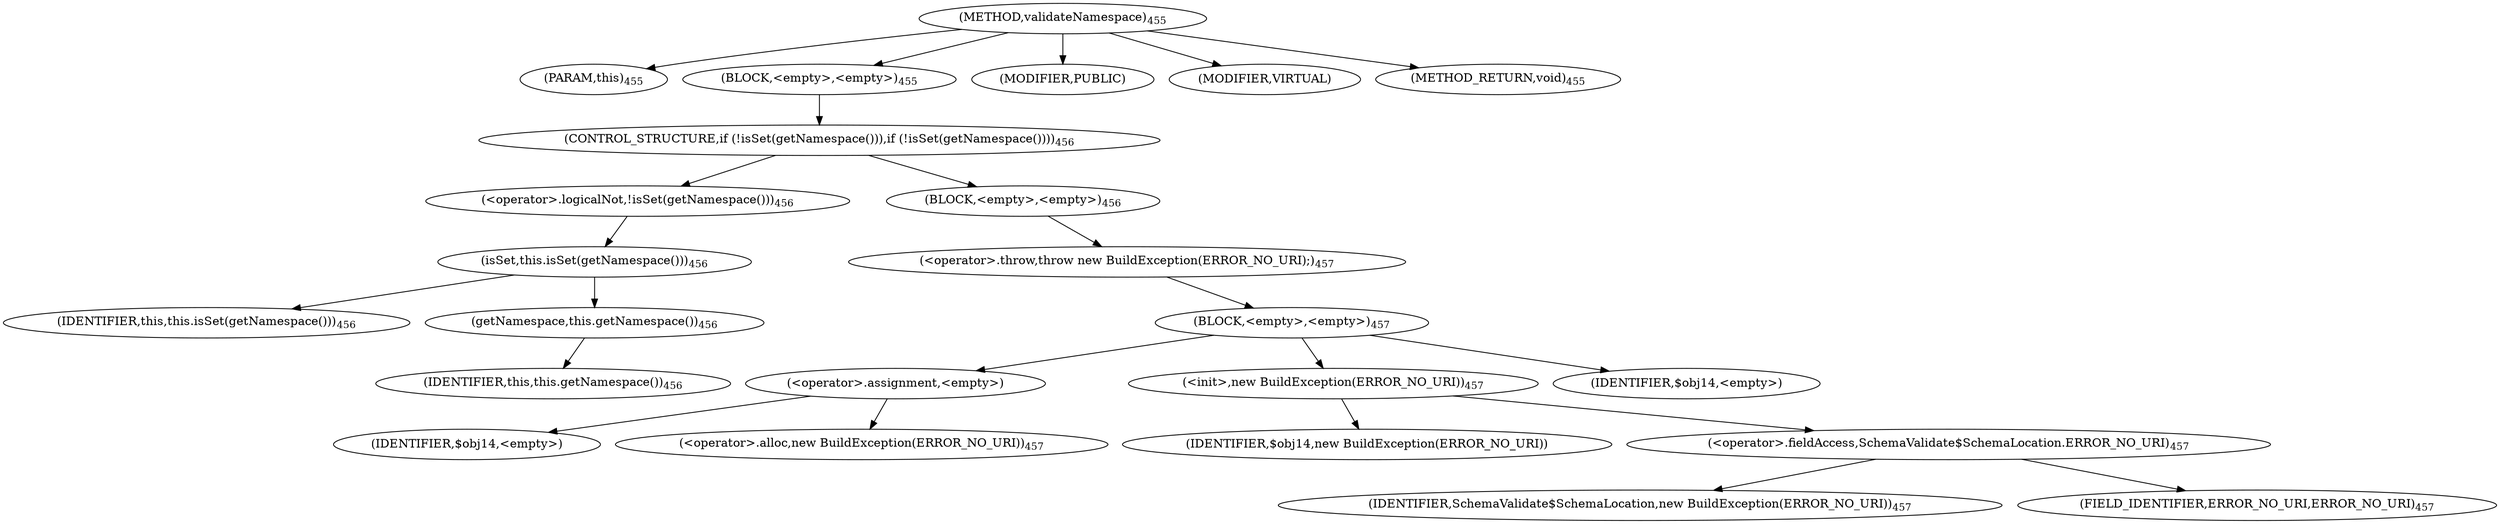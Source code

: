 digraph "validateNamespace" {  
"841" [label = <(METHOD,validateNamespace)<SUB>455</SUB>> ]
"61" [label = <(PARAM,this)<SUB>455</SUB>> ]
"842" [label = <(BLOCK,&lt;empty&gt;,&lt;empty&gt;)<SUB>455</SUB>> ]
"843" [label = <(CONTROL_STRUCTURE,if (!isSet(getNamespace())),if (!isSet(getNamespace())))<SUB>456</SUB>> ]
"844" [label = <(&lt;operator&gt;.logicalNot,!isSet(getNamespace()))<SUB>456</SUB>> ]
"845" [label = <(isSet,this.isSet(getNamespace()))<SUB>456</SUB>> ]
"62" [label = <(IDENTIFIER,this,this.isSet(getNamespace()))<SUB>456</SUB>> ]
"846" [label = <(getNamespace,this.getNamespace())<SUB>456</SUB>> ]
"60" [label = <(IDENTIFIER,this,this.getNamespace())<SUB>456</SUB>> ]
"847" [label = <(BLOCK,&lt;empty&gt;,&lt;empty&gt;)<SUB>456</SUB>> ]
"848" [label = <(&lt;operator&gt;.throw,throw new BuildException(ERROR_NO_URI);)<SUB>457</SUB>> ]
"849" [label = <(BLOCK,&lt;empty&gt;,&lt;empty&gt;)<SUB>457</SUB>> ]
"850" [label = <(&lt;operator&gt;.assignment,&lt;empty&gt;)> ]
"851" [label = <(IDENTIFIER,$obj14,&lt;empty&gt;)> ]
"852" [label = <(&lt;operator&gt;.alloc,new BuildException(ERROR_NO_URI))<SUB>457</SUB>> ]
"853" [label = <(&lt;init&gt;,new BuildException(ERROR_NO_URI))<SUB>457</SUB>> ]
"854" [label = <(IDENTIFIER,$obj14,new BuildException(ERROR_NO_URI))> ]
"855" [label = <(&lt;operator&gt;.fieldAccess,SchemaValidate$SchemaLocation.ERROR_NO_URI)<SUB>457</SUB>> ]
"856" [label = <(IDENTIFIER,SchemaValidate$SchemaLocation,new BuildException(ERROR_NO_URI))<SUB>457</SUB>> ]
"857" [label = <(FIELD_IDENTIFIER,ERROR_NO_URI,ERROR_NO_URI)<SUB>457</SUB>> ]
"858" [label = <(IDENTIFIER,$obj14,&lt;empty&gt;)> ]
"859" [label = <(MODIFIER,PUBLIC)> ]
"860" [label = <(MODIFIER,VIRTUAL)> ]
"861" [label = <(METHOD_RETURN,void)<SUB>455</SUB>> ]
  "841" -> "61" 
  "841" -> "842" 
  "841" -> "859" 
  "841" -> "860" 
  "841" -> "861" 
  "842" -> "843" 
  "843" -> "844" 
  "843" -> "847" 
  "844" -> "845" 
  "845" -> "62" 
  "845" -> "846" 
  "846" -> "60" 
  "847" -> "848" 
  "848" -> "849" 
  "849" -> "850" 
  "849" -> "853" 
  "849" -> "858" 
  "850" -> "851" 
  "850" -> "852" 
  "853" -> "854" 
  "853" -> "855" 
  "855" -> "856" 
  "855" -> "857" 
}
